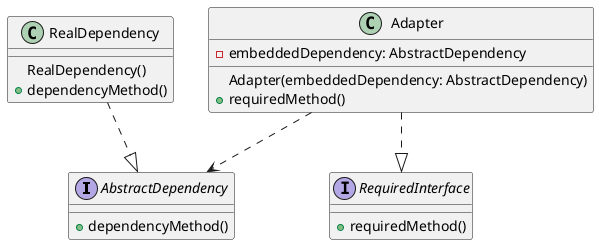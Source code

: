 @startuml
interface AbstractDependency
{
    + dependencyMethod()
}


class RealDependency
{
    RealDependency()
    + dependencyMethod()
}
RealDependency ..|> AbstractDependency

interface RequiredInterface
{
    + requiredMethod()
}


class Adapter
{
    Adapter(embeddedDependency: AbstractDependency)
    - embeddedDependency: AbstractDependency
    + requiredMethod()
}
Adapter ..|> RequiredInterface

Adapter ..> AbstractDependency
@enduml